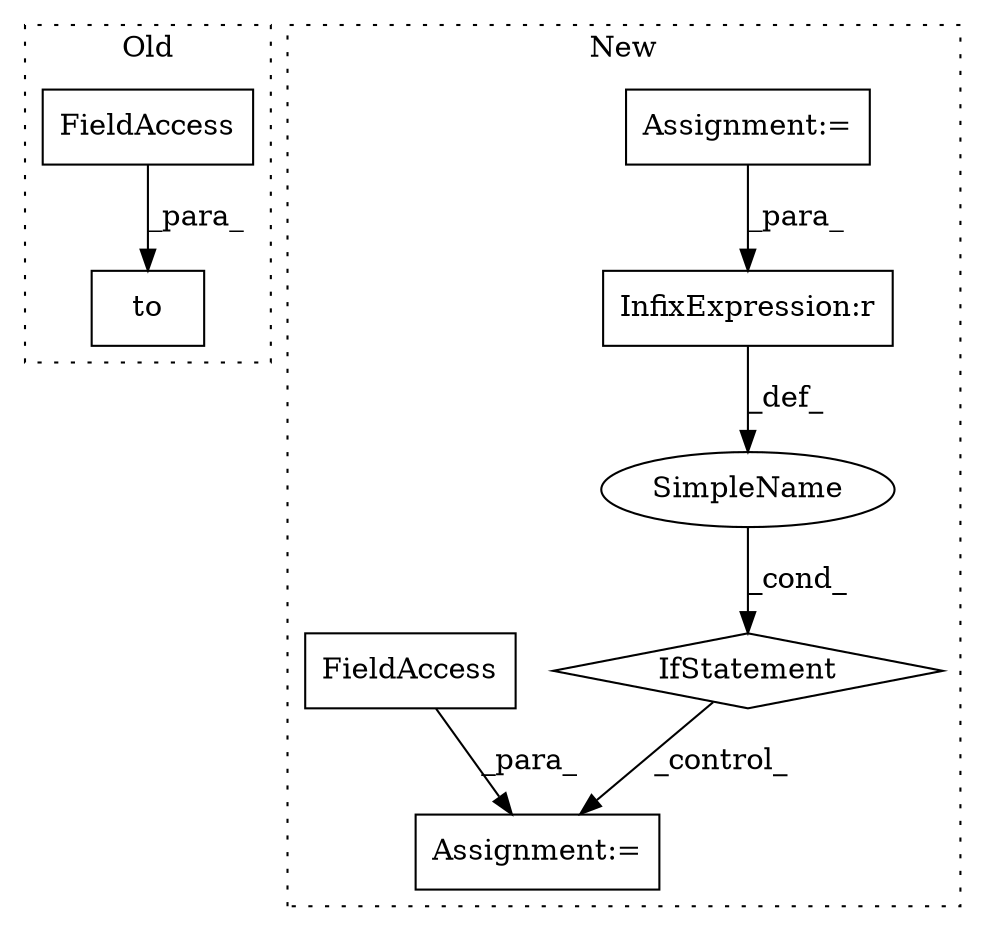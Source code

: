 digraph G {
subgraph cluster0 {
1 [label="to" a="32" s="2402,2411" l="3,1" shape="box"];
6 [label="FieldAccess" a="22" s="2405" l="6" shape="box"];
label = "Old";
style="dotted";
}
subgraph cluster1 {
2 [label="IfStatement" a="25" s="2386,2410" l="4,2" shape="diamond"];
3 [label="Assignment:=" a="7" s="2432" l="1" shape="box"];
4 [label="SimpleName" a="42" s="" l="" shape="ellipse"];
5 [label="InfixExpression:r" a="27" s="2402" l="4" shape="box"];
7 [label="Assignment:=" a="7" s="2353" l="12" shape="box"];
8 [label="FieldAccess" a="22" s="2433" l="6" shape="box"];
label = "New";
style="dotted";
}
2 -> 3 [label="_control_"];
4 -> 2 [label="_cond_"];
5 -> 4 [label="_def_"];
6 -> 1 [label="_para_"];
7 -> 5 [label="_para_"];
8 -> 3 [label="_para_"];
}